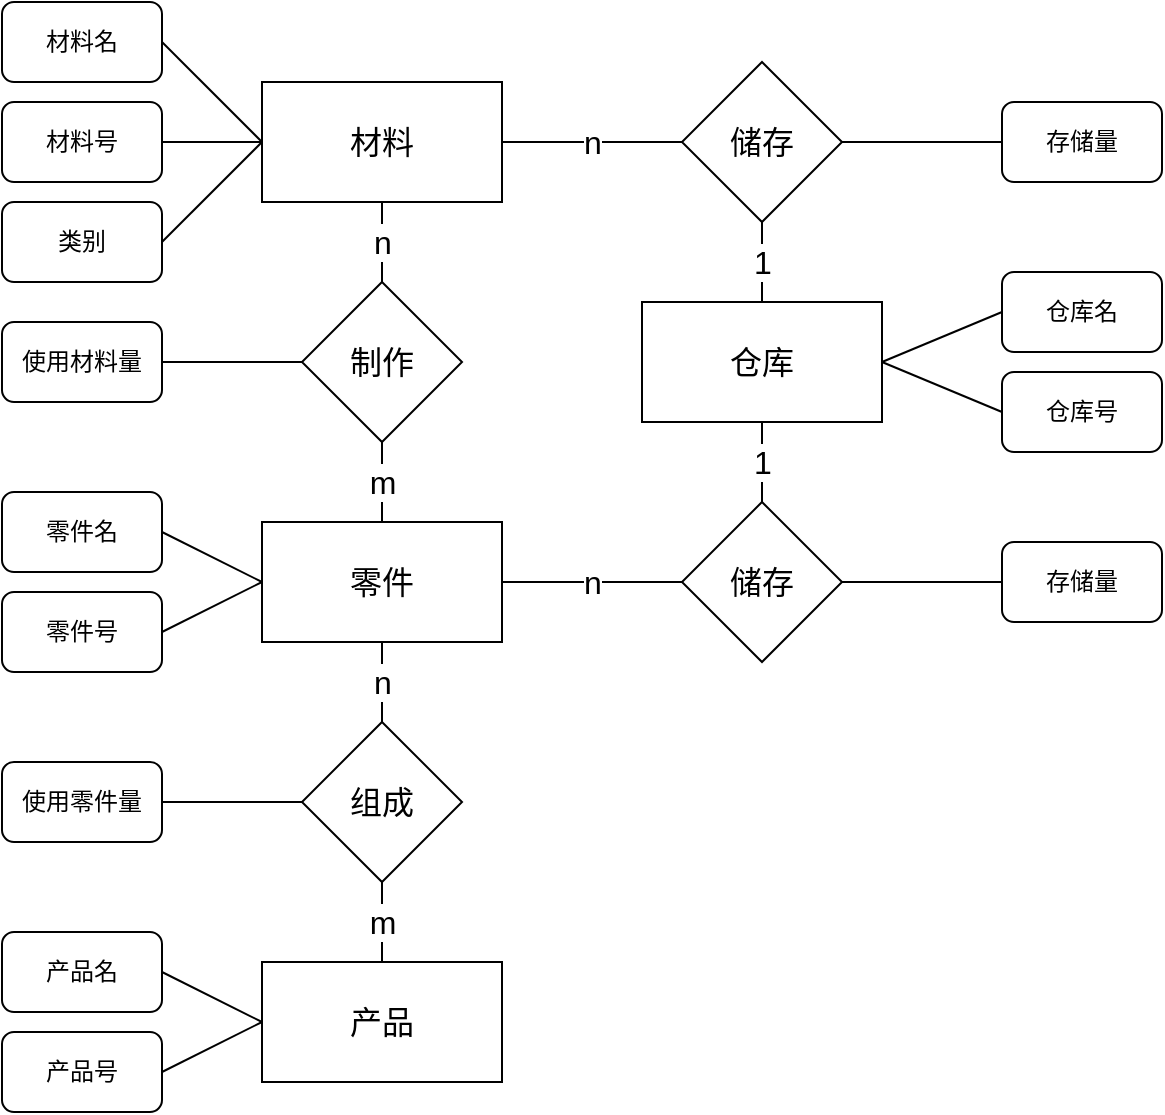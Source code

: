 <mxfile version="20.6.0" type="github">
  <diagram id="fE9rkzynnc_xZFOCLDKd" name="第 1 页">
    <mxGraphModel dx="439" dy="1881" grid="1" gridSize="10" guides="1" tooltips="1" connect="1" arrows="1" fold="1" page="1" pageScale="1" pageWidth="827" pageHeight="1169" math="0" shadow="0">
      <root>
        <mxCell id="0" />
        <mxCell id="1" parent="0" />
        <mxCell id="7StrKtaZQS665ynEXLcH-1" value="产品" style="rounded=0;whiteSpace=wrap;html=1;fontSize=16;" vertex="1" parent="1">
          <mxGeometry x="260" y="400" width="120" height="60" as="geometry" />
        </mxCell>
        <mxCell id="7StrKtaZQS665ynEXLcH-2" value="n" style="edgeStyle=none;rounded=0;orthogonalLoop=1;jettySize=auto;html=1;exitX=0.5;exitY=1;exitDx=0;exitDy=0;entryX=0.5;entryY=0;entryDx=0;entryDy=0;fontSize=16;endArrow=none;endFill=0;" edge="1" parent="1" source="7StrKtaZQS665ynEXLcH-3" target="7StrKtaZQS665ynEXLcH-5">
          <mxGeometry relative="1" as="geometry" />
        </mxCell>
        <mxCell id="7StrKtaZQS665ynEXLcH-3" value="零件" style="rounded=0;whiteSpace=wrap;html=1;fontSize=16;" vertex="1" parent="1">
          <mxGeometry x="260" y="180" width="120" height="60" as="geometry" />
        </mxCell>
        <mxCell id="7StrKtaZQS665ynEXLcH-4" value="m" style="edgeStyle=none;rounded=0;orthogonalLoop=1;jettySize=auto;html=1;exitX=0.5;exitY=1;exitDx=0;exitDy=0;entryX=0.5;entryY=0;entryDx=0;entryDy=0;fontSize=16;endArrow=none;endFill=0;" edge="1" parent="1" source="7StrKtaZQS665ynEXLcH-5" target="7StrKtaZQS665ynEXLcH-1">
          <mxGeometry relative="1" as="geometry" />
        </mxCell>
        <mxCell id="7StrKtaZQS665ynEXLcH-5" value="组成" style="rhombus;whiteSpace=wrap;html=1;fontSize=16;" vertex="1" parent="1">
          <mxGeometry x="280" y="280" width="80" height="80" as="geometry" />
        </mxCell>
        <mxCell id="7StrKtaZQS665ynEXLcH-6" value="n" style="edgeStyle=none;rounded=0;orthogonalLoop=1;jettySize=auto;html=1;exitX=0.5;exitY=1;exitDx=0;exitDy=0;entryX=0.5;entryY=0;entryDx=0;entryDy=0;fontSize=16;endArrow=none;endFill=0;" edge="1" parent="1" source="7StrKtaZQS665ynEXLcH-7" target="7StrKtaZQS665ynEXLcH-9">
          <mxGeometry relative="1" as="geometry" />
        </mxCell>
        <mxCell id="7StrKtaZQS665ynEXLcH-7" value="材料" style="rounded=0;whiteSpace=wrap;html=1;fontSize=16;" vertex="1" parent="1">
          <mxGeometry x="260" y="-40" width="120" height="60" as="geometry" />
        </mxCell>
        <mxCell id="7StrKtaZQS665ynEXLcH-8" value="m" style="edgeStyle=none;rounded=0;orthogonalLoop=1;jettySize=auto;html=1;exitX=0.5;exitY=1;exitDx=0;exitDy=0;entryX=0.5;entryY=0;entryDx=0;entryDy=0;fontSize=16;endArrow=none;endFill=0;" edge="1" parent="1" source="7StrKtaZQS665ynEXLcH-9" target="7StrKtaZQS665ynEXLcH-3">
          <mxGeometry relative="1" as="geometry" />
        </mxCell>
        <mxCell id="7StrKtaZQS665ynEXLcH-9" value="制作" style="rhombus;whiteSpace=wrap;html=1;fontSize=16;" vertex="1" parent="1">
          <mxGeometry x="280" y="60" width="80" height="80" as="geometry" />
        </mxCell>
        <mxCell id="7StrKtaZQS665ynEXLcH-10" value="1" style="edgeStyle=none;rounded=0;orthogonalLoop=1;jettySize=auto;html=1;exitX=0.5;exitY=1;exitDx=0;exitDy=0;entryX=0.5;entryY=0;entryDx=0;entryDy=0;fontSize=16;endArrow=none;endFill=0;" edge="1" parent="1" source="7StrKtaZQS665ynEXLcH-11" target="7StrKtaZQS665ynEXLcH-13">
          <mxGeometry relative="1" as="geometry" />
        </mxCell>
        <mxCell id="7StrKtaZQS665ynEXLcH-11" value="仓库" style="rounded=0;whiteSpace=wrap;html=1;fontSize=16;" vertex="1" parent="1">
          <mxGeometry x="450" y="70" width="120" height="60" as="geometry" />
        </mxCell>
        <mxCell id="7StrKtaZQS665ynEXLcH-12" value="n" style="edgeStyle=none;rounded=0;orthogonalLoop=1;jettySize=auto;html=1;exitX=0;exitY=0.5;exitDx=0;exitDy=0;entryX=1;entryY=0.5;entryDx=0;entryDy=0;fontSize=16;endArrow=none;endFill=0;" edge="1" parent="1" source="7StrKtaZQS665ynEXLcH-13" target="7StrKtaZQS665ynEXLcH-3">
          <mxGeometry relative="1" as="geometry" />
        </mxCell>
        <mxCell id="7StrKtaZQS665ynEXLcH-67" style="edgeStyle=none;rounded=0;orthogonalLoop=1;jettySize=auto;html=1;exitX=1;exitY=0.5;exitDx=0;exitDy=0;entryX=0;entryY=0.5;entryDx=0;entryDy=0;endArrow=none;endFill=0;" edge="1" parent="1" source="7StrKtaZQS665ynEXLcH-13" target="7StrKtaZQS665ynEXLcH-66">
          <mxGeometry relative="1" as="geometry" />
        </mxCell>
        <mxCell id="7StrKtaZQS665ynEXLcH-13" value="储存" style="rhombus;whiteSpace=wrap;html=1;fontSize=16;" vertex="1" parent="1">
          <mxGeometry x="470" y="170" width="80" height="80" as="geometry" />
        </mxCell>
        <mxCell id="7StrKtaZQS665ynEXLcH-14" value="n" style="edgeStyle=none;rounded=0;orthogonalLoop=1;jettySize=auto;html=1;exitX=0;exitY=0.5;exitDx=0;exitDy=0;entryX=1;entryY=0.5;entryDx=0;entryDy=0;fontSize=16;endArrow=none;endFill=0;" edge="1" parent="1" source="7StrKtaZQS665ynEXLcH-16" target="7StrKtaZQS665ynEXLcH-7">
          <mxGeometry relative="1" as="geometry" />
        </mxCell>
        <mxCell id="7StrKtaZQS665ynEXLcH-15" value="1" style="edgeStyle=none;rounded=0;orthogonalLoop=1;jettySize=auto;html=1;exitX=0.5;exitY=1;exitDx=0;exitDy=0;entryX=0.5;entryY=0;entryDx=0;entryDy=0;fontSize=16;endArrow=none;endFill=0;" edge="1" parent="1" source="7StrKtaZQS665ynEXLcH-16" target="7StrKtaZQS665ynEXLcH-11">
          <mxGeometry relative="1" as="geometry" />
        </mxCell>
        <mxCell id="7StrKtaZQS665ynEXLcH-69" style="edgeStyle=none;rounded=0;orthogonalLoop=1;jettySize=auto;html=1;exitX=1;exitY=0.5;exitDx=0;exitDy=0;entryX=0;entryY=0.5;entryDx=0;entryDy=0;endArrow=none;endFill=0;" edge="1" parent="1" source="7StrKtaZQS665ynEXLcH-16" target="7StrKtaZQS665ynEXLcH-68">
          <mxGeometry relative="1" as="geometry" />
        </mxCell>
        <mxCell id="7StrKtaZQS665ynEXLcH-16" value="储存" style="rhombus;whiteSpace=wrap;html=1;fontSize=16;" vertex="1" parent="1">
          <mxGeometry x="470" y="-50" width="80" height="80" as="geometry" />
        </mxCell>
        <mxCell id="7StrKtaZQS665ynEXLcH-21" style="rounded=0;orthogonalLoop=1;jettySize=auto;html=1;exitX=1;exitY=0.5;exitDx=0;exitDy=0;entryX=0;entryY=0.5;entryDx=0;entryDy=0;endArrow=none;endFill=0;" edge="1" parent="1" source="7StrKtaZQS665ynEXLcH-19" target="7StrKtaZQS665ynEXLcH-1">
          <mxGeometry relative="1" as="geometry" />
        </mxCell>
        <mxCell id="7StrKtaZQS665ynEXLcH-19" value="产品名" style="rounded=1;whiteSpace=wrap;html=1;" vertex="1" parent="1">
          <mxGeometry x="130" y="385" width="80" height="40" as="geometry" />
        </mxCell>
        <mxCell id="7StrKtaZQS665ynEXLcH-24" style="edgeStyle=none;rounded=0;orthogonalLoop=1;jettySize=auto;html=1;exitX=1;exitY=0.5;exitDx=0;exitDy=0;entryX=0;entryY=0.5;entryDx=0;entryDy=0;endArrow=none;endFill=0;" edge="1" parent="1" source="7StrKtaZQS665ynEXLcH-20" target="7StrKtaZQS665ynEXLcH-1">
          <mxGeometry relative="1" as="geometry" />
        </mxCell>
        <mxCell id="7StrKtaZQS665ynEXLcH-20" value="产品号" style="rounded=1;whiteSpace=wrap;html=1;" vertex="1" parent="1">
          <mxGeometry x="130" y="435" width="80" height="40" as="geometry" />
        </mxCell>
        <mxCell id="7StrKtaZQS665ynEXLcH-35" style="edgeStyle=none;rounded=0;orthogonalLoop=1;jettySize=auto;html=1;exitX=1;exitY=0.5;exitDx=0;exitDy=0;entryX=0;entryY=0.5;entryDx=0;entryDy=0;endArrow=none;endFill=0;" edge="1" parent="1" source="7StrKtaZQS665ynEXLcH-25" target="7StrKtaZQS665ynEXLcH-3">
          <mxGeometry relative="1" as="geometry" />
        </mxCell>
        <mxCell id="7StrKtaZQS665ynEXLcH-25" value="零件名" style="rounded=1;whiteSpace=wrap;html=1;" vertex="1" parent="1">
          <mxGeometry x="130" y="165" width="80" height="40" as="geometry" />
        </mxCell>
        <mxCell id="7StrKtaZQS665ynEXLcH-38" style="edgeStyle=none;rounded=0;orthogonalLoop=1;jettySize=auto;html=1;exitX=1;exitY=0.5;exitDx=0;exitDy=0;entryX=0;entryY=0.5;entryDx=0;entryDy=0;endArrow=none;endFill=0;" edge="1" parent="1" source="7StrKtaZQS665ynEXLcH-26" target="7StrKtaZQS665ynEXLcH-3">
          <mxGeometry relative="1" as="geometry" />
        </mxCell>
        <mxCell id="7StrKtaZQS665ynEXLcH-26" value="零件号" style="rounded=1;whiteSpace=wrap;html=1;" vertex="1" parent="1">
          <mxGeometry x="130" y="215" width="80" height="40" as="geometry" />
        </mxCell>
        <mxCell id="7StrKtaZQS665ynEXLcH-31" style="edgeStyle=none;rounded=0;orthogonalLoop=1;jettySize=auto;html=1;exitX=1;exitY=0.5;exitDx=0;exitDy=0;entryX=0;entryY=0.5;entryDx=0;entryDy=0;endArrow=none;endFill=0;" edge="1" parent="1" source="7StrKtaZQS665ynEXLcH-29" target="7StrKtaZQS665ynEXLcH-7">
          <mxGeometry relative="1" as="geometry" />
        </mxCell>
        <mxCell id="7StrKtaZQS665ynEXLcH-29" value="材料名" style="rounded=1;whiteSpace=wrap;html=1;" vertex="1" parent="1">
          <mxGeometry x="130" y="-80" width="80" height="40" as="geometry" />
        </mxCell>
        <mxCell id="7StrKtaZQS665ynEXLcH-34" style="edgeStyle=none;rounded=0;orthogonalLoop=1;jettySize=auto;html=1;exitX=1;exitY=0.5;exitDx=0;exitDy=0;entryX=0;entryY=0.5;entryDx=0;entryDy=0;endArrow=none;endFill=0;" edge="1" parent="1" source="7StrKtaZQS665ynEXLcH-30" target="7StrKtaZQS665ynEXLcH-7">
          <mxGeometry relative="1" as="geometry" />
        </mxCell>
        <mxCell id="7StrKtaZQS665ynEXLcH-30" value="材料号" style="rounded=1;whiteSpace=wrap;html=1;" vertex="1" parent="1">
          <mxGeometry x="130" y="-30" width="80" height="40" as="geometry" />
        </mxCell>
        <mxCell id="7StrKtaZQS665ynEXLcH-47" style="edgeStyle=none;rounded=0;orthogonalLoop=1;jettySize=auto;html=1;exitX=0;exitY=0.5;exitDx=0;exitDy=0;entryX=1;entryY=0.5;entryDx=0;entryDy=0;endArrow=none;endFill=0;" edge="1" parent="1" source="7StrKtaZQS665ynEXLcH-45" target="7StrKtaZQS665ynEXLcH-11">
          <mxGeometry relative="1" as="geometry" />
        </mxCell>
        <mxCell id="7StrKtaZQS665ynEXLcH-45" value="仓库名" style="rounded=1;whiteSpace=wrap;html=1;" vertex="1" parent="1">
          <mxGeometry x="630" y="55" width="80" height="40" as="geometry" />
        </mxCell>
        <mxCell id="7StrKtaZQS665ynEXLcH-50" style="edgeStyle=none;rounded=0;orthogonalLoop=1;jettySize=auto;html=1;exitX=0;exitY=0.5;exitDx=0;exitDy=0;entryX=1;entryY=0.5;entryDx=0;entryDy=0;endArrow=none;endFill=0;" edge="1" parent="1" source="7StrKtaZQS665ynEXLcH-46" target="7StrKtaZQS665ynEXLcH-11">
          <mxGeometry relative="1" as="geometry" />
        </mxCell>
        <mxCell id="7StrKtaZQS665ynEXLcH-46" value="仓库号" style="rounded=1;whiteSpace=wrap;html=1;" vertex="1" parent="1">
          <mxGeometry x="630" y="105" width="80" height="40" as="geometry" />
        </mxCell>
        <mxCell id="7StrKtaZQS665ynEXLcH-54" style="edgeStyle=none;rounded=0;orthogonalLoop=1;jettySize=auto;html=1;exitX=1;exitY=0.5;exitDx=0;exitDy=0;entryX=0;entryY=0.5;entryDx=0;entryDy=0;endArrow=none;endFill=0;" edge="1" parent="1" source="7StrKtaZQS665ynEXLcH-51" target="7StrKtaZQS665ynEXLcH-7">
          <mxGeometry relative="1" as="geometry" />
        </mxCell>
        <mxCell id="7StrKtaZQS665ynEXLcH-51" value="类别" style="rounded=1;whiteSpace=wrap;html=1;" vertex="1" parent="1">
          <mxGeometry x="130" y="20" width="80" height="40" as="geometry" />
        </mxCell>
        <mxCell id="7StrKtaZQS665ynEXLcH-63" style="edgeStyle=none;rounded=0;orthogonalLoop=1;jettySize=auto;html=1;exitX=1;exitY=0.5;exitDx=0;exitDy=0;entryX=0;entryY=0.5;entryDx=0;entryDy=0;endArrow=none;endFill=0;" edge="1" parent="1" source="7StrKtaZQS665ynEXLcH-62" target="7StrKtaZQS665ynEXLcH-5">
          <mxGeometry relative="1" as="geometry" />
        </mxCell>
        <mxCell id="7StrKtaZQS665ynEXLcH-62" value="使用零件量" style="rounded=1;whiteSpace=wrap;html=1;" vertex="1" parent="1">
          <mxGeometry x="130" y="300" width="80" height="40" as="geometry" />
        </mxCell>
        <mxCell id="7StrKtaZQS665ynEXLcH-65" style="edgeStyle=none;rounded=0;orthogonalLoop=1;jettySize=auto;html=1;exitX=1;exitY=0.5;exitDx=0;exitDy=0;entryX=0;entryY=0.5;entryDx=0;entryDy=0;endArrow=none;endFill=0;" edge="1" parent="1" source="7StrKtaZQS665ynEXLcH-64" target="7StrKtaZQS665ynEXLcH-9">
          <mxGeometry relative="1" as="geometry" />
        </mxCell>
        <mxCell id="7StrKtaZQS665ynEXLcH-64" value="使用材料量" style="rounded=1;whiteSpace=wrap;html=1;" vertex="1" parent="1">
          <mxGeometry x="130" y="80" width="80" height="40" as="geometry" />
        </mxCell>
        <mxCell id="7StrKtaZQS665ynEXLcH-66" value="存储量" style="rounded=1;whiteSpace=wrap;html=1;" vertex="1" parent="1">
          <mxGeometry x="630" y="190" width="80" height="40" as="geometry" />
        </mxCell>
        <mxCell id="7StrKtaZQS665ynEXLcH-68" value="存储量" style="rounded=1;whiteSpace=wrap;html=1;" vertex="1" parent="1">
          <mxGeometry x="630" y="-30" width="80" height="40" as="geometry" />
        </mxCell>
      </root>
    </mxGraphModel>
  </diagram>
</mxfile>
